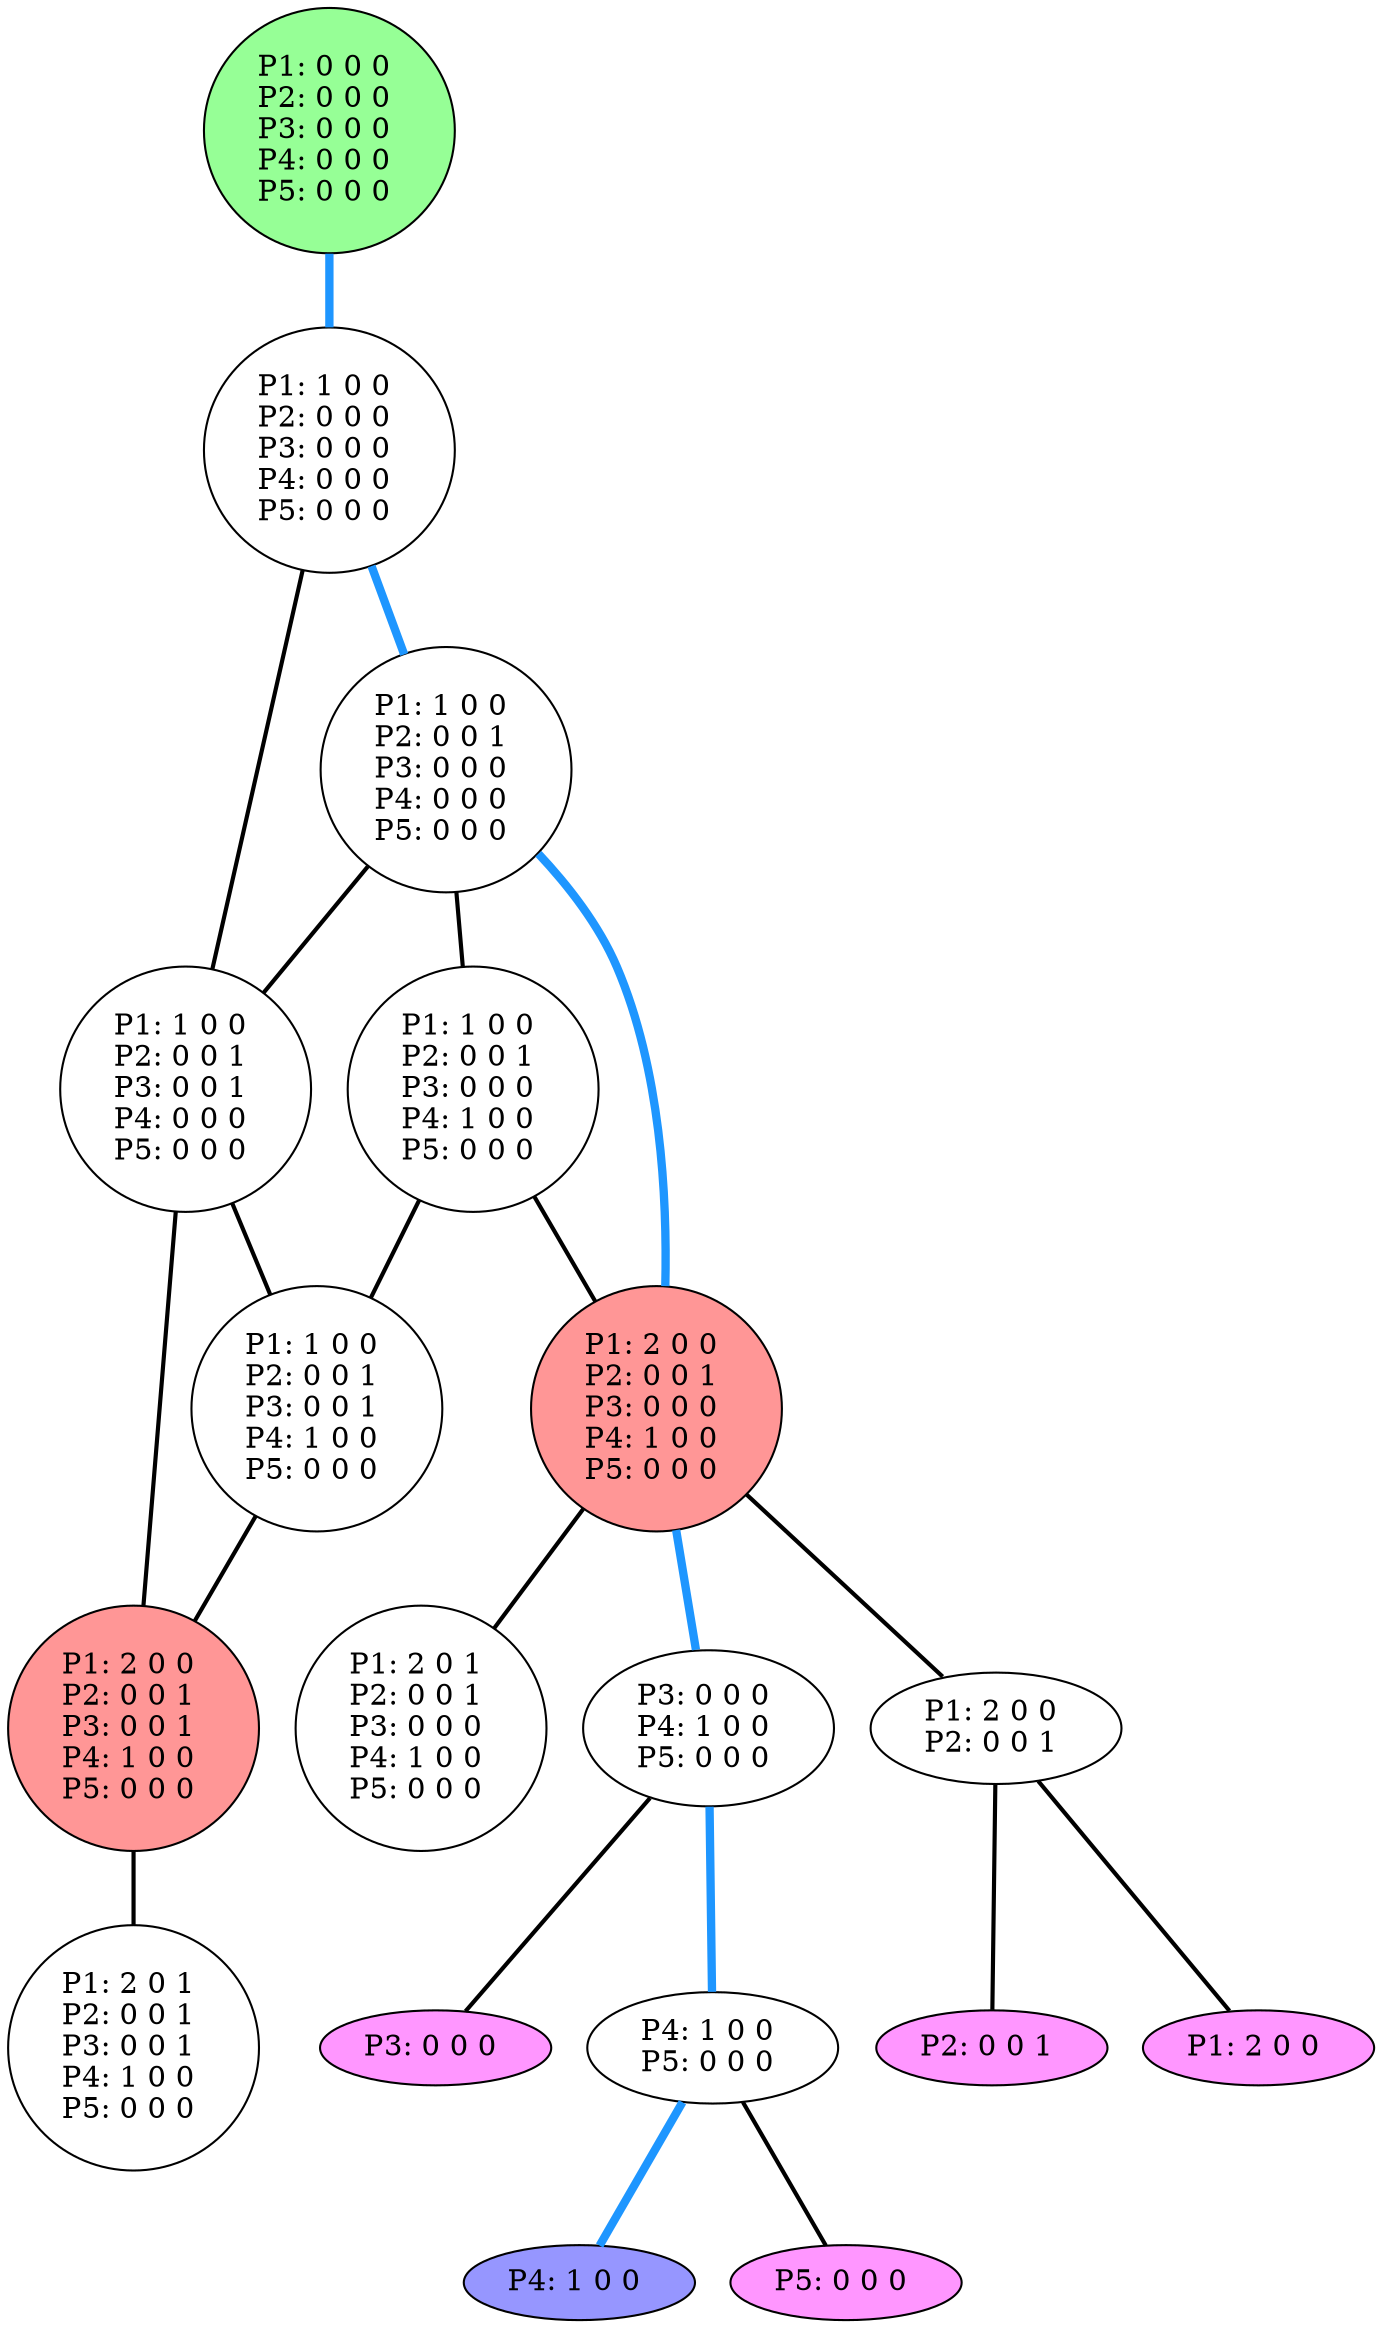 graph G {
color = "black"
0 [label = "P1: 0 0 0 
P2: 0 0 0 
P3: 0 0 0 
P4: 0 0 0 
P5: 0 0 0 
",  style="filled", fillcolor = "#96FF96"];
1 [label = "P1: 1 0 0 
P2: 0 0 0 
P3: 0 0 0 
P4: 0 0 0 
P5: 0 0 0 
"];
2 [label = "P1: 1 0 0 
P2: 0 0 1 
P3: 0 0 0 
P4: 0 0 0 
P5: 0 0 0 
"];
3 [label = "P1: 1 0 0 
P2: 0 0 1 
P3: 0 0 1 
P4: 0 0 0 
P5: 0 0 0 
"];
4 [label = "P1: 1 0 0 
P2: 0 0 1 
P3: 0 0 0 
P4: 1 0 0 
P5: 0 0 0 
"];
5 [label = "P1: 2 0 0 
P2: 0 0 1 
P3: 0 0 0 
P4: 1 0 0 
P5: 0 0 0 
",  style="filled", fillcolor = "#FF9696"];
6 [label = "P1: 1 0 0 
P2: 0 0 1 
P3: 0 0 1 
P4: 1 0 0 
P5: 0 0 0 
"];
7 [label = "P1: 2 0 0 
P2: 0 0 1 
P3: 0 0 1 
P4: 1 0 0 
P5: 0 0 0 
",  style="filled", fillcolor = "#FF9696"];
8 [label = "P1: 2 0 1 
P2: 0 0 1 
P3: 0 0 0 
P4: 1 0 0 
P5: 0 0 0 
"];
9 [label = "P1: 2 0 1 
P2: 0 0 1 
P3: 0 0 1 
P4: 1 0 0 
P5: 0 0 0 
"];
10 [label = "P3: 0 0 0 
P4: 1 0 0 
P5: 0 0 0 
"];
11 [label = "P3: 0 0 0 
",  style="filled", fillcolor = "#FF96FF"];
12 [label = "P4: 1 0 0 
P5: 0 0 0 
"];
13 [label = "P4: 1 0 0 
", style="filled", fillcolor = "#9696FF"];
14 [label = "P5: 0 0 0 
",  style="filled", fillcolor = "#FF96FF"];
15 [label = "P1: 2 0 0 
P2: 0 0 1 
"];
16 [label = "P2: 0 0 1 
",  style="filled", fillcolor = "#FF96FF"];
17 [label = "P1: 2 0 0 
",  style="filled", fillcolor = "#FF96FF"];
edge [style=bold];
0 -- 1 [color="#1E96FF", penwidth=4.0];

1 -- 2 [color="#1E96FF", penwidth=4.0];
1 -- 3 [color=black];

2 -- 3 [color=black];
2 -- 4 [color=black];
2 -- 5 [color="#1E96FF", penwidth=4.0];

3 -- 6 [color=black];
3 -- 7 [color=black];

4 -- 5 [color=black];
4 -- 6 [color=black];

5 -- 8 [color=black];
5 -- 10 [color="#1E96FF", penwidth=4.0];
5 -- 15 [color=black];

6 -- 7 [color=black];

7 -- 9 [color=black];



10 -- 12 [color="#1E96FF", penwidth=4.0];
10 -- 11 [color=black];

12 -- 14 [color=black];
12 -- 13 [color="#1E96FF", penwidth=4.0];

15 -- 16 [color=black];
15 -- 17 [color=black];

}
